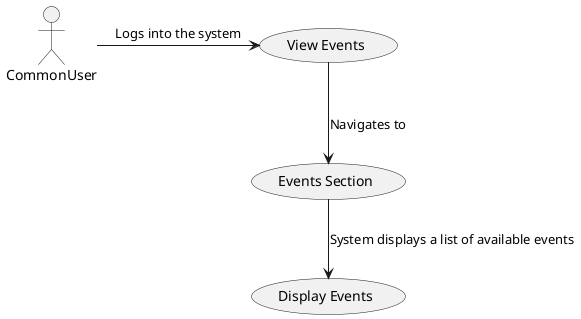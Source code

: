 @startuml
actor CommonUser as CU

CU -> (View Events) : Logs into the system
(View Events) --> (Events Section) : Navigates to
(Events Section) --> (Display Events) : System displays a list of available events

@enduml